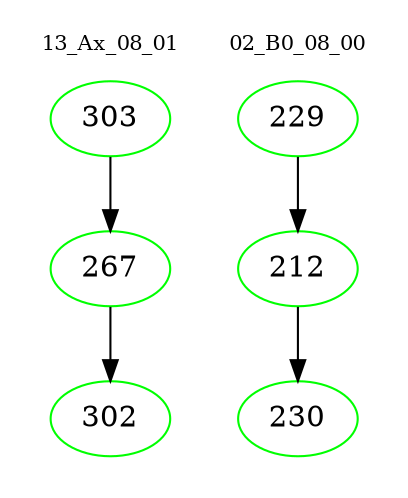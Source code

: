 digraph{
subgraph cluster_0 {
color = white
label = "13_Ax_08_01";
fontsize=10;
T0_303 [label="303", color="green"]
T0_303 -> T0_267 [color="black"]
T0_267 [label="267", color="green"]
T0_267 -> T0_302 [color="black"]
T0_302 [label="302", color="green"]
}
subgraph cluster_1 {
color = white
label = "02_B0_08_00";
fontsize=10;
T1_229 [label="229", color="green"]
T1_229 -> T1_212 [color="black"]
T1_212 [label="212", color="green"]
T1_212 -> T1_230 [color="black"]
T1_230 [label="230", color="green"]
}
}
